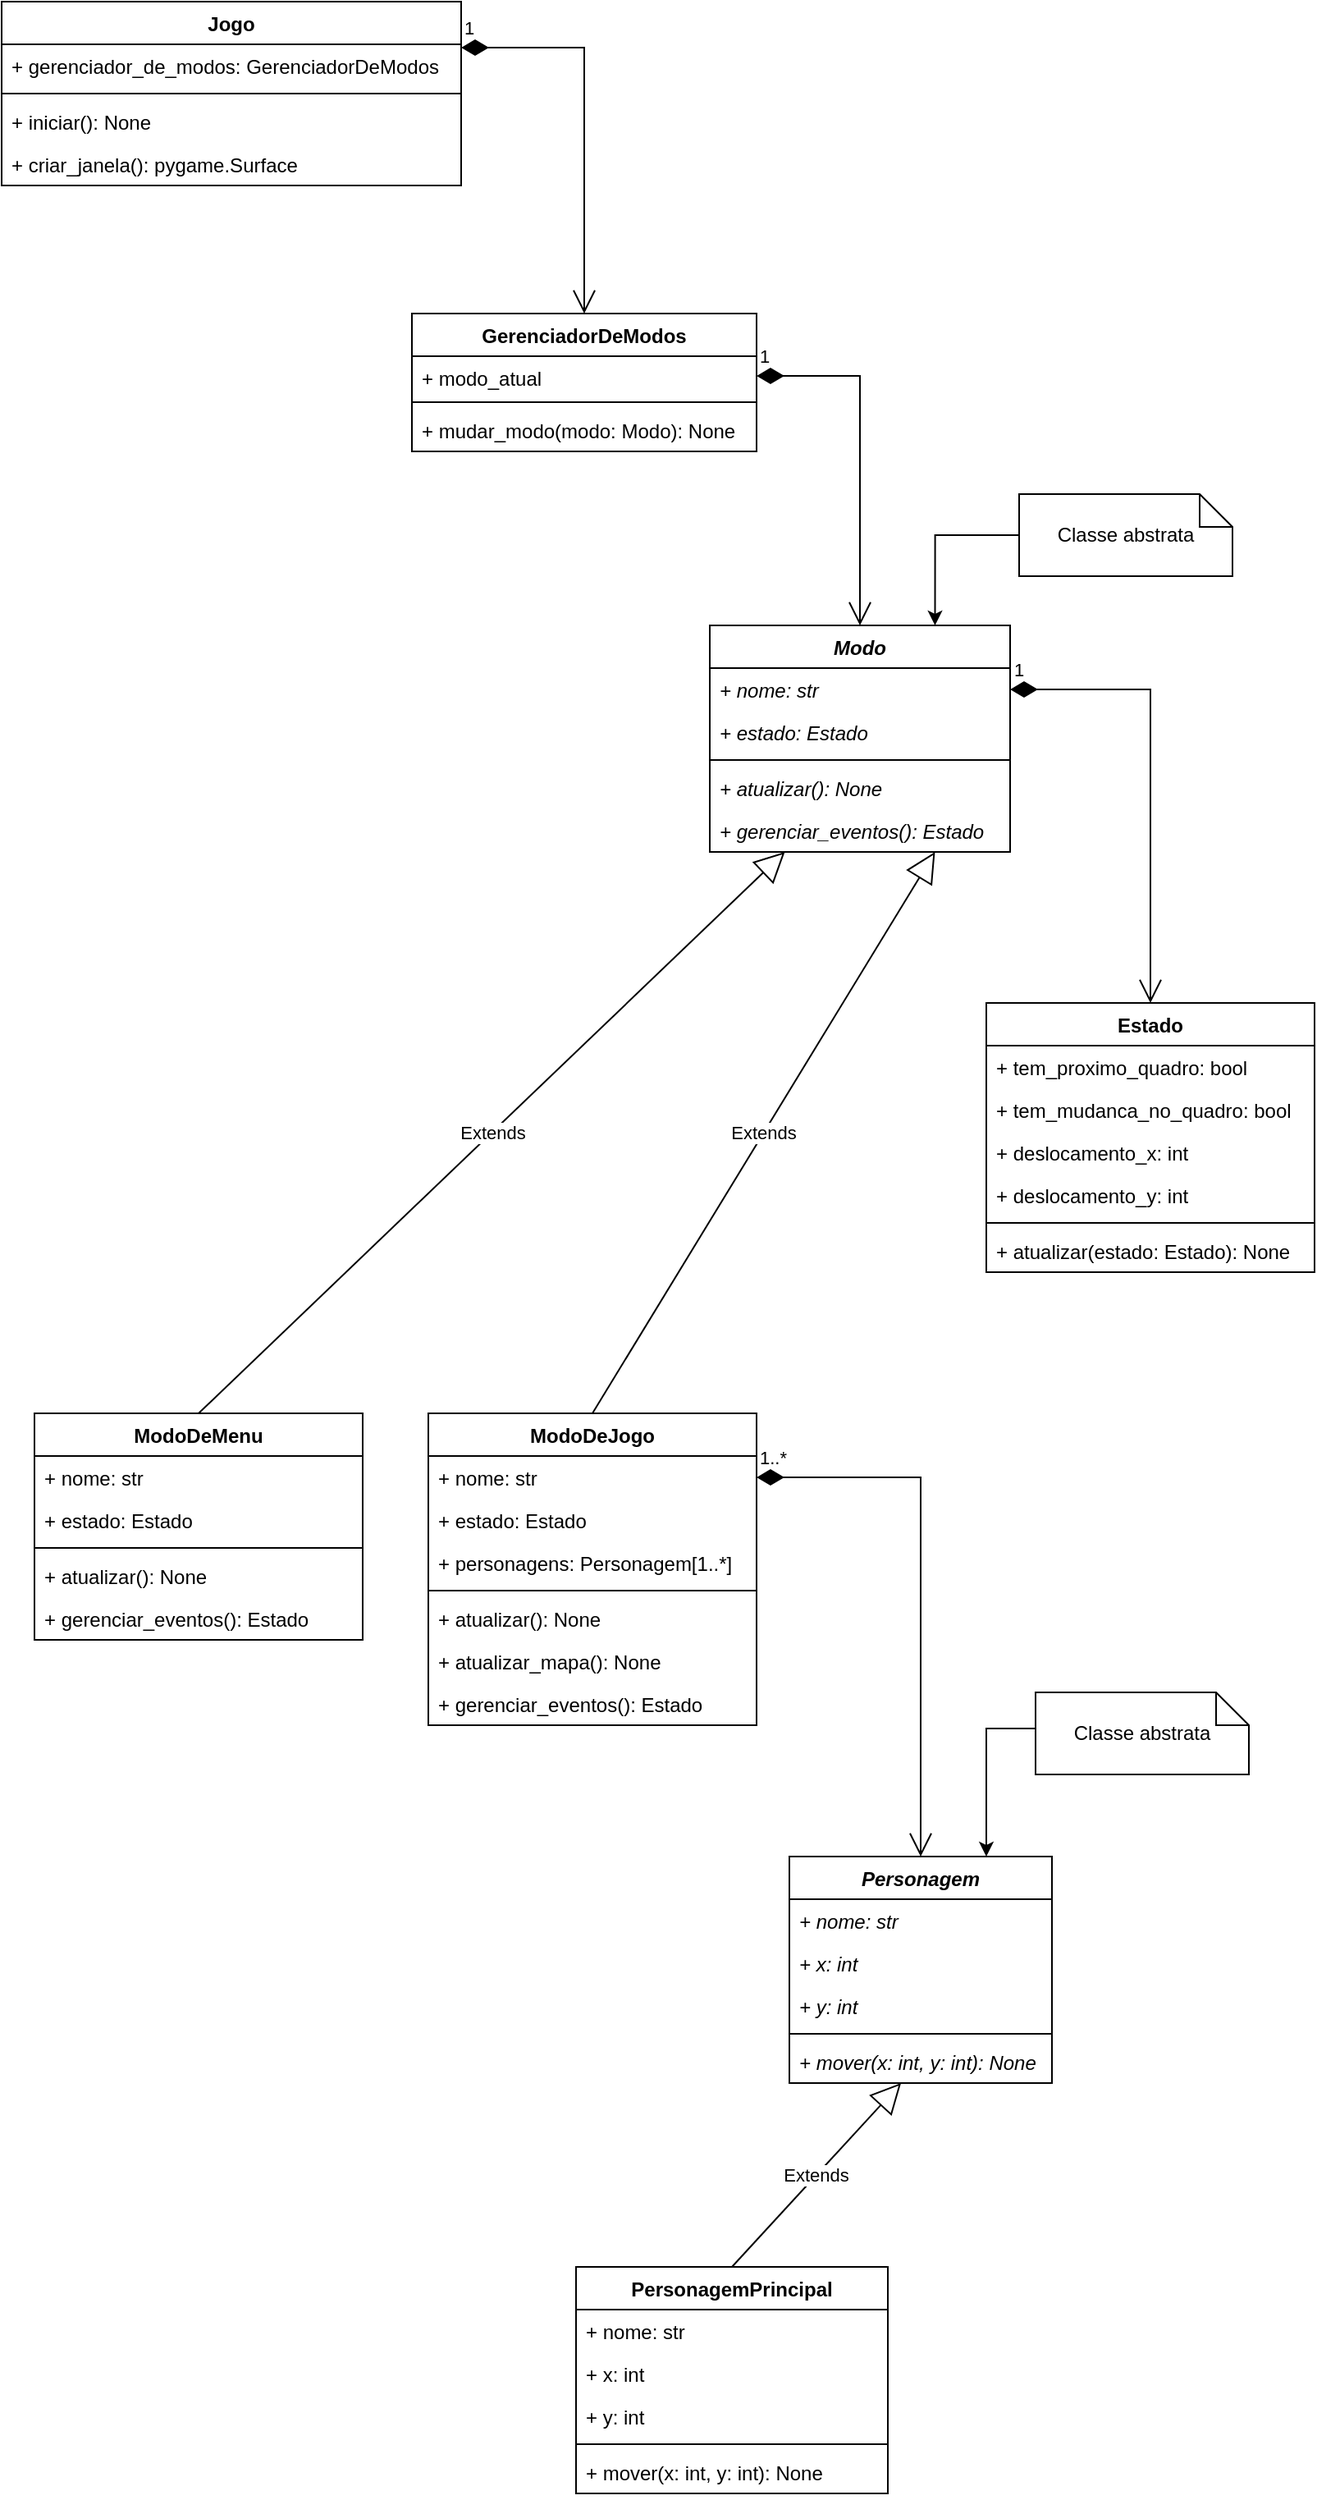 <mxfile version="15.9.4" type="device"><diagram id="BR0yMnxwh_558zP1jZHQ" name="Page-1"><mxGraphModel dx="2450" dy="1124" grid="1" gridSize="10" guides="1" tooltips="1" connect="1" arrows="1" fold="1" page="1" pageScale="1" pageWidth="850" pageHeight="1100" math="0" shadow="0"><root><mxCell id="0"/><mxCell id="1" parent="0"/><mxCell id="3lHoKJuUtkmCXg3SwB1L-1" value="Jogo" style="swimlane;fontStyle=1;align=center;verticalAlign=top;childLayout=stackLayout;horizontal=1;startSize=26;horizontalStack=0;resizeParent=1;resizeParentMax=0;resizeLast=0;collapsible=1;marginBottom=0;" parent="1" vertex="1"><mxGeometry x="-820" y="30" width="280" height="112" as="geometry"/></mxCell><mxCell id="3lHoKJuUtkmCXg3SwB1L-9" value="+ gerenciador_de_modos: GerenciadorDeModos" style="text;strokeColor=none;fillColor=none;align=left;verticalAlign=top;spacingLeft=4;spacingRight=4;overflow=hidden;rotatable=0;points=[[0,0.5],[1,0.5]];portConstraint=eastwest;" parent="3lHoKJuUtkmCXg3SwB1L-1" vertex="1"><mxGeometry y="26" width="280" height="26" as="geometry"/></mxCell><mxCell id="3lHoKJuUtkmCXg3SwB1L-3" value="" style="line;strokeWidth=1;fillColor=none;align=left;verticalAlign=middle;spacingTop=-1;spacingLeft=3;spacingRight=3;rotatable=0;labelPosition=right;points=[];portConstraint=eastwest;" parent="3lHoKJuUtkmCXg3SwB1L-1" vertex="1"><mxGeometry y="52" width="280" height="8" as="geometry"/></mxCell><mxCell id="s77tmHmt-yUsu5knUil4-25" value="+ iniciar(): None" style="text;strokeColor=none;fillColor=none;align=left;verticalAlign=top;spacingLeft=4;spacingRight=4;overflow=hidden;rotatable=0;points=[[0,0.5],[1,0.5]];portConstraint=eastwest;" vertex="1" parent="3lHoKJuUtkmCXg3SwB1L-1"><mxGeometry y="60" width="280" height="26" as="geometry"/></mxCell><mxCell id="s77tmHmt-yUsu5knUil4-24" value="+ criar_janela(): pygame.Surface" style="text;strokeColor=none;fillColor=none;align=left;verticalAlign=top;spacingLeft=4;spacingRight=4;overflow=hidden;rotatable=0;points=[[0,0.5],[1,0.5]];portConstraint=eastwest;" vertex="1" parent="3lHoKJuUtkmCXg3SwB1L-1"><mxGeometry y="86" width="280" height="26" as="geometry"/></mxCell><mxCell id="3lHoKJuUtkmCXg3SwB1L-5" value="GerenciadorDeModos" style="swimlane;fontStyle=1;align=center;verticalAlign=top;childLayout=stackLayout;horizontal=1;startSize=26;horizontalStack=0;resizeParent=1;resizeParentMax=0;resizeLast=0;collapsible=1;marginBottom=0;" parent="1" vertex="1"><mxGeometry x="-570" y="220" width="210" height="84" as="geometry"/></mxCell><mxCell id="3lHoKJuUtkmCXg3SwB1L-6" value="+ modo_atual" style="text;strokeColor=none;fillColor=none;align=left;verticalAlign=top;spacingLeft=4;spacingRight=4;overflow=hidden;rotatable=0;points=[[0,0.5],[1,0.5]];portConstraint=eastwest;" parent="3lHoKJuUtkmCXg3SwB1L-5" vertex="1"><mxGeometry y="26" width="210" height="24" as="geometry"/></mxCell><mxCell id="3lHoKJuUtkmCXg3SwB1L-7" value="" style="line;strokeWidth=1;fillColor=none;align=left;verticalAlign=middle;spacingTop=-1;spacingLeft=3;spacingRight=3;rotatable=0;labelPosition=right;points=[];portConstraint=eastwest;" parent="3lHoKJuUtkmCXg3SwB1L-5" vertex="1"><mxGeometry y="50" width="210" height="8" as="geometry"/></mxCell><mxCell id="3lHoKJuUtkmCXg3SwB1L-8" value="+ mudar_modo(modo: Modo): None" style="text;strokeColor=none;fillColor=none;align=left;verticalAlign=top;spacingLeft=4;spacingRight=4;overflow=hidden;rotatable=0;points=[[0,0.5],[1,0.5]];portConstraint=eastwest;" parent="3lHoKJuUtkmCXg3SwB1L-5" vertex="1"><mxGeometry y="58" width="210" height="26" as="geometry"/></mxCell><mxCell id="3lHoKJuUtkmCXg3SwB1L-10" value="Modo" style="swimlane;fontStyle=3;align=center;verticalAlign=top;childLayout=stackLayout;horizontal=1;startSize=26;horizontalStack=0;resizeParent=1;resizeParentMax=0;resizeLast=0;collapsible=1;marginBottom=0;" parent="1" vertex="1"><mxGeometry x="-388.5" y="410" width="183" height="138" as="geometry"/></mxCell><mxCell id="s77tmHmt-yUsu5knUil4-23" value="+ nome: str" style="text;strokeColor=none;fillColor=none;align=left;verticalAlign=top;spacingLeft=4;spacingRight=4;overflow=hidden;rotatable=0;points=[[0,0.5],[1,0.5]];portConstraint=eastwest;fontStyle=2" vertex="1" parent="3lHoKJuUtkmCXg3SwB1L-10"><mxGeometry y="26" width="183" height="26" as="geometry"/></mxCell><mxCell id="s77tmHmt-yUsu5knUil4-22" value="+ estado: Estado" style="text;strokeColor=none;fillColor=none;align=left;verticalAlign=top;spacingLeft=4;spacingRight=4;overflow=hidden;rotatable=0;points=[[0,0.5],[1,0.5]];portConstraint=eastwest;fontStyle=2" vertex="1" parent="3lHoKJuUtkmCXg3SwB1L-10"><mxGeometry y="52" width="183" height="26" as="geometry"/></mxCell><mxCell id="3lHoKJuUtkmCXg3SwB1L-12" value="" style="line;strokeWidth=1;fillColor=none;align=left;verticalAlign=middle;spacingTop=-1;spacingLeft=3;spacingRight=3;rotatable=0;labelPosition=right;points=[];portConstraint=eastwest;" parent="3lHoKJuUtkmCXg3SwB1L-10" vertex="1"><mxGeometry y="78" width="183" height="8" as="geometry"/></mxCell><mxCell id="s77tmHmt-yUsu5knUil4-21" value="+ atualizar(): None" style="text;strokeColor=none;fillColor=none;align=left;verticalAlign=top;spacingLeft=4;spacingRight=4;overflow=hidden;rotatable=0;points=[[0,0.5],[1,0.5]];portConstraint=eastwest;fontStyle=2" vertex="1" parent="3lHoKJuUtkmCXg3SwB1L-10"><mxGeometry y="86" width="183" height="26" as="geometry"/></mxCell><mxCell id="s77tmHmt-yUsu5knUil4-20" value="+ gerenciar_eventos(): Estado" style="text;strokeColor=none;fillColor=none;align=left;verticalAlign=top;spacingLeft=4;spacingRight=4;overflow=hidden;rotatable=0;points=[[0,0.5],[1,0.5]];portConstraint=eastwest;fontStyle=2" vertex="1" parent="3lHoKJuUtkmCXg3SwB1L-10"><mxGeometry y="112" width="183" height="26" as="geometry"/></mxCell><mxCell id="3lHoKJuUtkmCXg3SwB1L-20" value="ModoDeJogo" style="swimlane;fontStyle=1;align=center;verticalAlign=top;childLayout=stackLayout;horizontal=1;startSize=26;horizontalStack=0;resizeParent=1;resizeParentMax=0;resizeLast=0;collapsible=1;marginBottom=0;" parent="1" vertex="1"><mxGeometry x="-560" y="890" width="200" height="190" as="geometry"/></mxCell><mxCell id="3lHoKJuUtkmCXg3SwB1L-21" value="+ nome: str" style="text;strokeColor=none;fillColor=none;align=left;verticalAlign=top;spacingLeft=4;spacingRight=4;overflow=hidden;rotatable=0;points=[[0,0.5],[1,0.5]];portConstraint=eastwest;" parent="3lHoKJuUtkmCXg3SwB1L-20" vertex="1"><mxGeometry y="26" width="200" height="26" as="geometry"/></mxCell><mxCell id="s77tmHmt-yUsu5knUil4-78" value="+ estado: Estado" style="text;strokeColor=none;fillColor=none;align=left;verticalAlign=top;spacingLeft=4;spacingRight=4;overflow=hidden;rotatable=0;points=[[0,0.5],[1,0.5]];portConstraint=eastwest;" vertex="1" parent="3lHoKJuUtkmCXg3SwB1L-20"><mxGeometry y="52" width="200" height="26" as="geometry"/></mxCell><mxCell id="s77tmHmt-yUsu5knUil4-66" value="+ personagens: Personagem[1..*]" style="text;strokeColor=none;fillColor=none;align=left;verticalAlign=top;spacingLeft=4;spacingRight=4;overflow=hidden;rotatable=0;points=[[0,0.5],[1,0.5]];portConstraint=eastwest;" vertex="1" parent="3lHoKJuUtkmCXg3SwB1L-20"><mxGeometry y="78" width="200" height="26" as="geometry"/></mxCell><mxCell id="3lHoKJuUtkmCXg3SwB1L-22" value="" style="line;strokeWidth=1;fillColor=none;align=left;verticalAlign=middle;spacingTop=-1;spacingLeft=3;spacingRight=3;rotatable=0;labelPosition=right;points=[];portConstraint=eastwest;" parent="3lHoKJuUtkmCXg3SwB1L-20" vertex="1"><mxGeometry y="104" width="200" height="8" as="geometry"/></mxCell><mxCell id="s77tmHmt-yUsu5knUil4-26" value="+ atualizar(): None" style="text;strokeColor=none;fillColor=none;align=left;verticalAlign=top;spacingLeft=4;spacingRight=4;overflow=hidden;rotatable=0;points=[[0,0.5],[1,0.5]];portConstraint=eastwest;" vertex="1" parent="3lHoKJuUtkmCXg3SwB1L-20"><mxGeometry y="112" width="200" height="26" as="geometry"/></mxCell><mxCell id="s77tmHmt-yUsu5knUil4-59" value="+ atualizar_mapa(): None" style="text;strokeColor=none;fillColor=none;align=left;verticalAlign=top;spacingLeft=4;spacingRight=4;overflow=hidden;rotatable=0;points=[[0,0.5],[1,0.5]];portConstraint=eastwest;" vertex="1" parent="3lHoKJuUtkmCXg3SwB1L-20"><mxGeometry y="138" width="200" height="26" as="geometry"/></mxCell><mxCell id="s77tmHmt-yUsu5knUil4-63" value="+ gerenciar_eventos(): Estado" style="text;strokeColor=none;fillColor=none;align=left;verticalAlign=top;spacingLeft=4;spacingRight=4;overflow=hidden;rotatable=0;points=[[0,0.5],[1,0.5]];portConstraint=eastwest;" vertex="1" parent="3lHoKJuUtkmCXg3SwB1L-20"><mxGeometry y="164" width="200" height="26" as="geometry"/></mxCell><mxCell id="3lHoKJuUtkmCXg3SwB1L-25" value="Extends" style="endArrow=block;endSize=16;endFill=0;html=1;rounded=0;exitX=0.5;exitY=0;exitDx=0;exitDy=0;entryX=0.25;entryY=1;entryDx=0;entryDy=0;" parent="1" edge="1" target="3lHoKJuUtkmCXg3SwB1L-10" source="3lHoKJuUtkmCXg3SwB1L-26"><mxGeometry width="160" relative="1" as="geometry"><mxPoint x="-120" y="390" as="sourcePoint"/><mxPoint x="-160" y="370" as="targetPoint"/></mxGeometry></mxCell><mxCell id="3lHoKJuUtkmCXg3SwB1L-26" value="ModoDeMenu" style="swimlane;fontStyle=1;align=center;verticalAlign=top;childLayout=stackLayout;horizontal=1;startSize=26;horizontalStack=0;resizeParent=1;resizeParentMax=0;resizeLast=0;collapsible=1;marginBottom=0;" parent="1" vertex="1"><mxGeometry x="-800" y="890" width="200" height="138" as="geometry"/></mxCell><mxCell id="3lHoKJuUtkmCXg3SwB1L-27" value="+ nome: str" style="text;strokeColor=none;fillColor=none;align=left;verticalAlign=top;spacingLeft=4;spacingRight=4;overflow=hidden;rotatable=0;points=[[0,0.5],[1,0.5]];portConstraint=eastwest;" parent="3lHoKJuUtkmCXg3SwB1L-26" vertex="1"><mxGeometry y="26" width="200" height="26" as="geometry"/></mxCell><mxCell id="s77tmHmt-yUsu5knUil4-77" value="+ estado: Estado" style="text;strokeColor=none;fillColor=none;align=left;verticalAlign=top;spacingLeft=4;spacingRight=4;overflow=hidden;rotatable=0;points=[[0,0.5],[1,0.5]];portConstraint=eastwest;" vertex="1" parent="3lHoKJuUtkmCXg3SwB1L-26"><mxGeometry y="52" width="200" height="26" as="geometry"/></mxCell><mxCell id="3lHoKJuUtkmCXg3SwB1L-28" value="" style="line;strokeWidth=1;fillColor=none;align=left;verticalAlign=middle;spacingTop=-1;spacingLeft=3;spacingRight=3;rotatable=0;labelPosition=right;points=[];portConstraint=eastwest;" parent="3lHoKJuUtkmCXg3SwB1L-26" vertex="1"><mxGeometry y="78" width="200" height="8" as="geometry"/></mxCell><mxCell id="s77tmHmt-yUsu5knUil4-27" value="+ atualizar(): None" style="text;strokeColor=none;fillColor=none;align=left;verticalAlign=top;spacingLeft=4;spacingRight=4;overflow=hidden;rotatable=0;points=[[0,0.5],[1,0.5]];portConstraint=eastwest;" vertex="1" parent="3lHoKJuUtkmCXg3SwB1L-26"><mxGeometry y="86" width="200" height="26" as="geometry"/></mxCell><mxCell id="s77tmHmt-yUsu5knUil4-62" value="+ gerenciar_eventos(): Estado" style="text;strokeColor=none;fillColor=none;align=left;verticalAlign=top;spacingLeft=4;spacingRight=4;overflow=hidden;rotatable=0;points=[[0,0.5],[1,0.5]];portConstraint=eastwest;" vertex="1" parent="3lHoKJuUtkmCXg3SwB1L-26"><mxGeometry y="112" width="200" height="26" as="geometry"/></mxCell><mxCell id="s77tmHmt-yUsu5knUil4-1" value="Estado" style="swimlane;fontStyle=1;align=center;verticalAlign=top;childLayout=stackLayout;horizontal=1;startSize=26;horizontalStack=0;resizeParent=1;resizeParentMax=0;resizeLast=0;collapsible=1;marginBottom=0;" vertex="1" parent="1"><mxGeometry x="-220" y="640" width="200" height="164" as="geometry"/></mxCell><mxCell id="s77tmHmt-yUsu5knUil4-14" value="+ tem_proximo_quadro: bool" style="text;strokeColor=none;fillColor=none;align=left;verticalAlign=top;spacingLeft=4;spacingRight=4;overflow=hidden;rotatable=0;points=[[0,0.5],[1,0.5]];portConstraint=eastwest;" vertex="1" parent="s77tmHmt-yUsu5knUil4-1"><mxGeometry y="26" width="200" height="26" as="geometry"/></mxCell><mxCell id="s77tmHmt-yUsu5knUil4-15" value="+ tem_mudanca_no_quadro: bool" style="text;strokeColor=none;fillColor=none;align=left;verticalAlign=top;spacingLeft=4;spacingRight=4;overflow=hidden;rotatable=0;points=[[0,0.5],[1,0.5]];portConstraint=eastwest;" vertex="1" parent="s77tmHmt-yUsu5knUil4-1"><mxGeometry y="52" width="200" height="26" as="geometry"/></mxCell><mxCell id="s77tmHmt-yUsu5knUil4-16" value="+ deslocamento_x: int" style="text;strokeColor=none;fillColor=none;align=left;verticalAlign=top;spacingLeft=4;spacingRight=4;overflow=hidden;rotatable=0;points=[[0,0.5],[1,0.5]];portConstraint=eastwest;" vertex="1" parent="s77tmHmt-yUsu5knUil4-1"><mxGeometry y="78" width="200" height="26" as="geometry"/></mxCell><mxCell id="s77tmHmt-yUsu5knUil4-17" value="+ deslocamento_y: int" style="text;strokeColor=none;fillColor=none;align=left;verticalAlign=top;spacingLeft=4;spacingRight=4;overflow=hidden;rotatable=0;points=[[0,0.5],[1,0.5]];portConstraint=eastwest;" vertex="1" parent="s77tmHmt-yUsu5knUil4-1"><mxGeometry y="104" width="200" height="26" as="geometry"/></mxCell><mxCell id="s77tmHmt-yUsu5knUil4-3" value="" style="line;strokeWidth=1;fillColor=none;align=left;verticalAlign=middle;spacingTop=-1;spacingLeft=3;spacingRight=3;rotatable=0;labelPosition=right;points=[];portConstraint=eastwest;" vertex="1" parent="s77tmHmt-yUsu5knUil4-1"><mxGeometry y="130" width="200" height="8" as="geometry"/></mxCell><mxCell id="s77tmHmt-yUsu5knUil4-18" value="+ atualizar(estado: Estado): None" style="text;strokeColor=none;fillColor=none;align=left;verticalAlign=top;spacingLeft=4;spacingRight=4;overflow=hidden;rotatable=0;points=[[0,0.5],[1,0.5]];portConstraint=eastwest;" vertex="1" parent="s77tmHmt-yUsu5knUil4-1"><mxGeometry y="138" width="200" height="26" as="geometry"/></mxCell><mxCell id="s77tmHmt-yUsu5knUil4-34" style="edgeStyle=orthogonalEdgeStyle;rounded=0;orthogonalLoop=1;jettySize=auto;html=1;entryX=0.75;entryY=0;entryDx=0;entryDy=0;" edge="1" parent="1" source="s77tmHmt-yUsu5knUil4-33" target="3lHoKJuUtkmCXg3SwB1L-10"><mxGeometry relative="1" as="geometry"/></mxCell><mxCell id="s77tmHmt-yUsu5knUil4-33" value="Classe abstrata" style="shape=note;size=20;whiteSpace=wrap;html=1;" vertex="1" parent="1"><mxGeometry x="-200" y="330" width="130" height="50" as="geometry"/></mxCell><mxCell id="s77tmHmt-yUsu5knUil4-36" value="Personagem" style="swimlane;fontStyle=3;align=center;verticalAlign=top;childLayout=stackLayout;horizontal=1;startSize=26;horizontalStack=0;resizeParent=1;resizeParentMax=0;resizeLast=0;collapsible=1;marginBottom=0;" vertex="1" parent="1"><mxGeometry x="-340" y="1160" width="160" height="138" as="geometry"/></mxCell><mxCell id="s77tmHmt-yUsu5knUil4-37" value="+ nome: str" style="text;strokeColor=none;fillColor=none;align=left;verticalAlign=top;spacingLeft=4;spacingRight=4;overflow=hidden;rotatable=0;points=[[0,0.5],[1,0.5]];portConstraint=eastwest;fontStyle=2" vertex="1" parent="s77tmHmt-yUsu5knUil4-36"><mxGeometry y="26" width="160" height="26" as="geometry"/></mxCell><mxCell id="s77tmHmt-yUsu5knUil4-40" value="+ x: int" style="text;strokeColor=none;fillColor=none;align=left;verticalAlign=top;spacingLeft=4;spacingRight=4;overflow=hidden;rotatable=0;points=[[0,0.5],[1,0.5]];portConstraint=eastwest;fontStyle=2" vertex="1" parent="s77tmHmt-yUsu5knUil4-36"><mxGeometry y="52" width="160" height="26" as="geometry"/></mxCell><mxCell id="s77tmHmt-yUsu5knUil4-41" value="+ y: int" style="text;strokeColor=none;fillColor=none;align=left;verticalAlign=top;spacingLeft=4;spacingRight=4;overflow=hidden;rotatable=0;points=[[0,0.5],[1,0.5]];portConstraint=eastwest;fontStyle=2" vertex="1" parent="s77tmHmt-yUsu5knUil4-36"><mxGeometry y="78" width="160" height="26" as="geometry"/></mxCell><mxCell id="s77tmHmt-yUsu5knUil4-38" value="" style="line;strokeWidth=1;fillColor=none;align=left;verticalAlign=middle;spacingTop=-1;spacingLeft=3;spacingRight=3;rotatable=0;labelPosition=right;points=[];portConstraint=eastwest;" vertex="1" parent="s77tmHmt-yUsu5knUil4-36"><mxGeometry y="104" width="160" height="8" as="geometry"/></mxCell><mxCell id="s77tmHmt-yUsu5knUil4-39" value="+ mover(x: int, y: int): None" style="text;strokeColor=none;fillColor=none;align=left;verticalAlign=top;spacingLeft=4;spacingRight=4;overflow=hidden;rotatable=0;points=[[0,0.5],[1,0.5]];portConstraint=eastwest;fontStyle=2" vertex="1" parent="s77tmHmt-yUsu5knUil4-36"><mxGeometry y="112" width="160" height="26" as="geometry"/></mxCell><mxCell id="s77tmHmt-yUsu5knUil4-42" value="1..*" style="endArrow=open;html=1;endSize=12;startArrow=diamondThin;startSize=14;startFill=1;edgeStyle=orthogonalEdgeStyle;align=left;verticalAlign=bottom;rounded=0;exitX=1;exitY=0.5;exitDx=0;exitDy=0;entryX=0.5;entryY=0;entryDx=0;entryDy=0;" edge="1" parent="1" source="3lHoKJuUtkmCXg3SwB1L-21" target="s77tmHmt-yUsu5knUil4-36"><mxGeometry x="-1" y="3" relative="1" as="geometry"><mxPoint x="110" y="680" as="sourcePoint"/><mxPoint x="160" y="650" as="targetPoint"/></mxGeometry></mxCell><mxCell id="s77tmHmt-yUsu5knUil4-43" value="PersonagemPrincipal" style="swimlane;fontStyle=1;align=center;verticalAlign=top;childLayout=stackLayout;horizontal=1;startSize=26;horizontalStack=0;resizeParent=1;resizeParentMax=0;resizeLast=0;collapsible=1;marginBottom=0;" vertex="1" parent="1"><mxGeometry x="-470" y="1410" width="190" height="138" as="geometry"/></mxCell><mxCell id="s77tmHmt-yUsu5knUil4-44" value="+ nome: str" style="text;strokeColor=none;fillColor=none;align=left;verticalAlign=top;spacingLeft=4;spacingRight=4;overflow=hidden;rotatable=0;points=[[0,0.5],[1,0.5]];portConstraint=eastwest;fontStyle=0" vertex="1" parent="s77tmHmt-yUsu5knUil4-43"><mxGeometry y="26" width="190" height="26" as="geometry"/></mxCell><mxCell id="s77tmHmt-yUsu5knUil4-45" value="+ x: int" style="text;strokeColor=none;fillColor=none;align=left;verticalAlign=top;spacingLeft=4;spacingRight=4;overflow=hidden;rotatable=0;points=[[0,0.5],[1,0.5]];portConstraint=eastwest;fontStyle=0" vertex="1" parent="s77tmHmt-yUsu5knUil4-43"><mxGeometry y="52" width="190" height="26" as="geometry"/></mxCell><mxCell id="s77tmHmt-yUsu5knUil4-46" value="+ y: int" style="text;strokeColor=none;fillColor=none;align=left;verticalAlign=top;spacingLeft=4;spacingRight=4;overflow=hidden;rotatable=0;points=[[0,0.5],[1,0.5]];portConstraint=eastwest;fontStyle=0" vertex="1" parent="s77tmHmt-yUsu5knUil4-43"><mxGeometry y="78" width="190" height="26" as="geometry"/></mxCell><mxCell id="s77tmHmt-yUsu5knUil4-47" value="" style="line;strokeWidth=1;fillColor=none;align=left;verticalAlign=middle;spacingTop=-1;spacingLeft=3;spacingRight=3;rotatable=0;labelPosition=right;points=[];portConstraint=eastwest;" vertex="1" parent="s77tmHmt-yUsu5knUil4-43"><mxGeometry y="104" width="190" height="8" as="geometry"/></mxCell><mxCell id="s77tmHmt-yUsu5knUil4-48" value="+ mover(x: int, y: int): None" style="text;strokeColor=none;fillColor=none;align=left;verticalAlign=top;spacingLeft=4;spacingRight=4;overflow=hidden;rotatable=0;points=[[0,0.5],[1,0.5]];portConstraint=eastwest;fontStyle=0" vertex="1" parent="s77tmHmt-yUsu5knUil4-43"><mxGeometry y="112" width="190" height="26" as="geometry"/></mxCell><mxCell id="s77tmHmt-yUsu5knUil4-49" value="Extends" style="endArrow=block;endSize=16;endFill=0;html=1;rounded=0;exitX=0.5;exitY=0;exitDx=0;exitDy=0;" edge="1" parent="1" source="s77tmHmt-yUsu5knUil4-43" target="s77tmHmt-yUsu5knUil4-39"><mxGeometry width="160" relative="1" as="geometry"><mxPoint x="50" y="960" as="sourcePoint"/><mxPoint x="180" y="930" as="targetPoint"/></mxGeometry></mxCell><mxCell id="s77tmHmt-yUsu5knUil4-51" value="Extends" style="endArrow=block;endSize=16;endFill=0;html=1;rounded=0;entryX=0.75;entryY=1;entryDx=0;entryDy=0;exitX=0.5;exitY=0;exitDx=0;exitDy=0;" edge="1" parent="1" source="3lHoKJuUtkmCXg3SwB1L-20" target="3lHoKJuUtkmCXg3SwB1L-10"><mxGeometry width="160" relative="1" as="geometry"><mxPoint x="-100" y="430" as="sourcePoint"/><mxPoint x="60" y="430" as="targetPoint"/></mxGeometry></mxCell><mxCell id="s77tmHmt-yUsu5knUil4-60" value="1" style="endArrow=open;html=1;endSize=12;startArrow=diamondThin;startSize=14;startFill=1;edgeStyle=orthogonalEdgeStyle;align=left;verticalAlign=bottom;rounded=0;entryX=0.5;entryY=0;entryDx=0;entryDy=0;exitX=1;exitY=0.5;exitDx=0;exitDy=0;" edge="1" parent="1" source="s77tmHmt-yUsu5knUil4-23" target="s77tmHmt-yUsu5knUil4-1"><mxGeometry x="-1" y="3" relative="1" as="geometry"><mxPoint x="-20" y="289" as="sourcePoint"/><mxPoint x="10" y="240" as="targetPoint"/></mxGeometry></mxCell><mxCell id="s77tmHmt-yUsu5knUil4-61" value="1" style="endArrow=open;html=1;endSize=12;startArrow=diamondThin;startSize=14;startFill=1;edgeStyle=orthogonalEdgeStyle;align=left;verticalAlign=bottom;rounded=0;exitX=1;exitY=0.5;exitDx=0;exitDy=0;entryX=0.5;entryY=0;entryDx=0;entryDy=0;" edge="1" parent="1" source="3lHoKJuUtkmCXg3SwB1L-6" target="3lHoKJuUtkmCXg3SwB1L-10"><mxGeometry x="-1" y="3" relative="1" as="geometry"><mxPoint x="-280" y="360" as="sourcePoint"/><mxPoint x="-230" y="188" as="targetPoint"/></mxGeometry></mxCell><mxCell id="s77tmHmt-yUsu5knUil4-75" style="edgeStyle=orthogonalEdgeStyle;rounded=0;orthogonalLoop=1;jettySize=auto;html=1;exitX=0;exitY=0.44;exitDx=0;exitDy=0;exitPerimeter=0;entryX=0.75;entryY=0;entryDx=0;entryDy=0;" edge="1" parent="1" source="s77tmHmt-yUsu5knUil4-74" target="s77tmHmt-yUsu5knUil4-36"><mxGeometry relative="1" as="geometry"><mxPoint x="-190" y="1050" as="sourcePoint"/><mxPoint x="-230" y="1050" as="targetPoint"/><Array as="points"/></mxGeometry></mxCell><mxCell id="s77tmHmt-yUsu5knUil4-74" value="Classe abstrata" style="shape=note;size=20;whiteSpace=wrap;html=1;" vertex="1" parent="1"><mxGeometry x="-190" y="1060" width="130" height="50" as="geometry"/></mxCell><mxCell id="s77tmHmt-yUsu5knUil4-76" value="1" style="endArrow=open;html=1;endSize=12;startArrow=diamondThin;startSize=14;startFill=1;edgeStyle=orthogonalEdgeStyle;align=left;verticalAlign=bottom;rounded=0;exitX=1;exitY=0.25;exitDx=0;exitDy=0;entryX=0.5;entryY=0;entryDx=0;entryDy=0;" edge="1" parent="1" source="3lHoKJuUtkmCXg3SwB1L-1" target="3lHoKJuUtkmCXg3SwB1L-5"><mxGeometry x="-1" y="3" relative="1" as="geometry"><mxPoint x="-570" y="250" as="sourcePoint"/><mxPoint x="-410" y="250" as="targetPoint"/></mxGeometry></mxCell></root></mxGraphModel></diagram></mxfile>